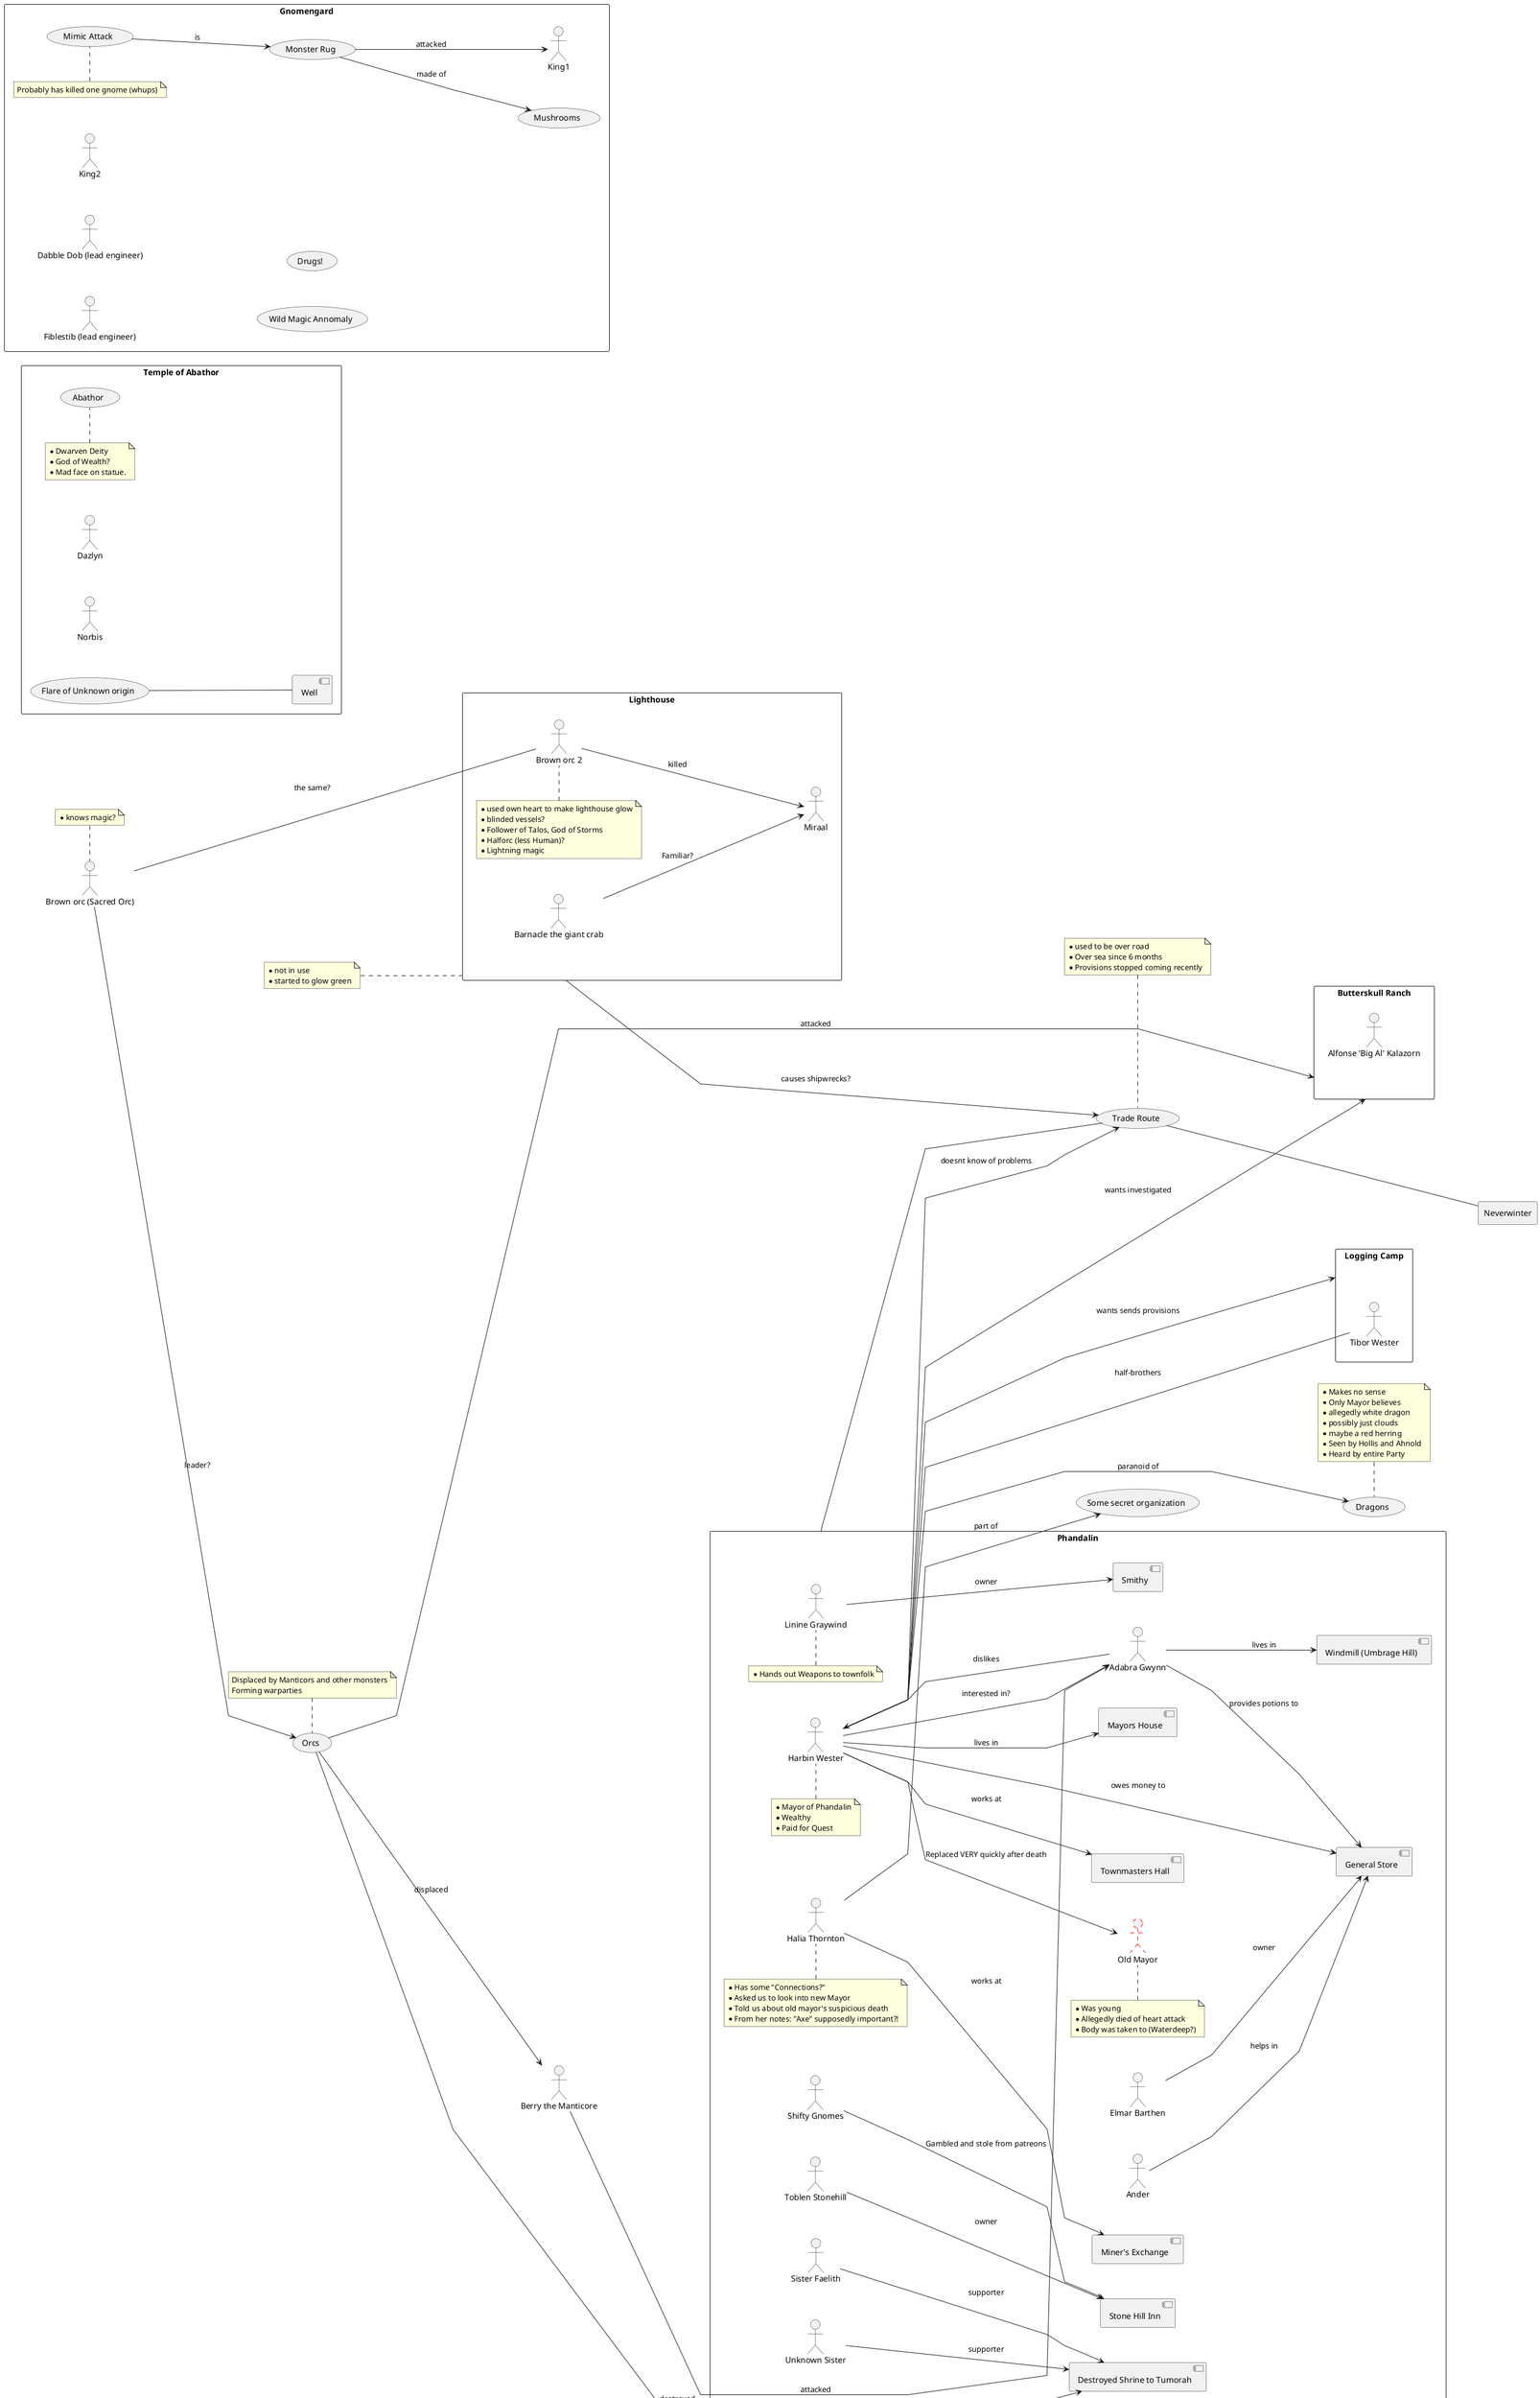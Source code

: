 @startuml Conspiracy Graph
left to right direction
skinparam linetype polyline
skinparam nodesep 60

'Global Actors here:
actor "Berry the Manticore" as manticorBerry
actor "Brown orc (Sacred Orc)" as brownOrc
note top of brownOrc
    * knows magic?
end note

(Orcs) as orcs
note top of orcs
    Displaced by Manticors and other monsters
    Forming warparties
end note

(Dragons) as dragons
note top of dragons
    * Makes no sense
    * Only Mayor believes
    * allegedly white dragon
    * possibly just clouds
    * maybe a red herring
    * Seen by Hollis and Ahnold
    * Heard by entire Party
end note

(Some secret organization) as secretOrg

' Global only relations
brownOrc --> orcs : leader?
orcs --> manticorBerry : displaced

'######### Location Phandalin #########
rectangle Phandalin {
    ' locations
    [Stone Hill Inn] as stoneHillInn
    [Townmasters Hall] as townHall
    [Smithy]
    [Destroyed Shrine to Tumorah] as shrine
    [General Store] as generalStore
    [Mayors House] as mayorsHouse
    [Miner's Exchange] as minerHall
    [Windmill (Umbrage Hill)] as Windmill

    'People / Actors with notes
    actor "Toblen Stonehill" as innkeep
    actor "Linine Graywind" as Smith
    note top of Smith
        * Hands out Weapons to townfolk
    end note
    actor "Sister Faelith" as Sister1
    actor "Unknown Sister" as Sister2
    actor "Elmar Barthen" as generalStoreGuy
    actor "Ander" as generalStoreHelper

    actor "Harbin Wester" as Mayor
    note top of Mayor
        * Mayor of Phandalin
        * Wealthy
        * Paid for Quest
    end note

    actor "Adabra Gwynn" as potionSeller
    actor "Halia Thornton" as prospectorReception
    note top of prospectorReception
        * Has some "Connections?"
        * Asked us to look into new Mayor
        * Told us about old mayor's suspicious death
        * From her notes: "Axe" supposedly important?!
    end note

    actor "Old Mayor" as oldMayor #line.dashed;line:red
    note top of oldMayor
        * Was young
        * Allegedly died of heart attack
        * Body was taken to (Waterdeep?)
    end note

    actor "Shifty Gnomes" as shiftyGnomes

    'local relations

    shiftyGnomes --> stoneHillInn : Gambled and stole from patreons
    prospectorReception --> secretOrg : part of

    innkeep --> stoneHillInn : owner
    Smith --> Smithy : owner
    Sister1 --> shrine : supporter
    Sister2 --> shrine : supporter
    generalStoreGuy --> generalStore: owner
    generalStoreHelper --> generalStore : helps in
    Mayor --> mayorsHouse : lives in
    prospectorReception --> minerHall : works at
    potionSeller --> Windmill : lives in
    Mayor --> townHall : works at

    Mayor --> generalStore : owes money to
    Mayor --> potionSeller : interested in?
    potionSeller --> Mayor : dislikes

    Mayor --> oldMayor : Replaced VERY quickly after death

    potionSeller --> generalStore : provides potions to
}

manticorBerry ---> potionSeller : attacked
orcs ---> shrine : destroyed
Mayor  --->  dragons: paranoid of

'######### Temple of Abathor #########
rectangle "Temple of Abathor"{
    (Abathor)
    note top of Abathor
        * Dwarven Deity
        * God of Wealth?
        * Mad face on statue.
    end note
    actor Dazlyn
    actor Norbis

    [Well]
    (Flare of Unknown origin) as flare

    flare -- Well
}

'######### Gnomengard #########
rectangle "Gnomengard" {
    actor "Fiblestib (lead engineer)"
    actor "Dabble Dob (lead engineer)"
    actor King1 as king1
    actor King2 as king2

    (Monster Rug) as rugMonster
    (Mushrooms)
    (Wild Magic Annomaly)
    (Mimic Attack) as mimicattack
    (Drugs!)

    note top of mimicattack
        Probably has killed one gnome (whups)
    end note

    rugMonster --> Mushrooms : made of
    rugMonster --> king1 : attacked
    mimicattack --> rugMonster : is
}

'######### Woodcutter Camp #########
rectangle "Logging Camp" as woodcutterCamp {
    actor "Tibor Wester" as woodcutterLeader
}

woodcutterLeader --- Mayor : half-brothers
Mayor ---> woodcutterCamp : wants sends provisions


'######### ??? Ranch #########
rectangle "Butterskull Ranch" as ranch {
    actor "Alfonse 'Big Al' Kalazorn" as sheriff
}

orcs ---> ranch : attacked
Mayor ---> ranch : wants investigated
'Mayor ---> sheriff : wants proof of demise?

'######### Lighthouse #########
rectangle "Lighthouse" as lighthouse {
    actor "Barnacle the giant crab" as barnacle
    actor "Miraal" as miraal
    actor "Brown orc 2" as brownOrcLighthouse
    note top of brownOrcLighthouse
        * used own heart to make lighthouse glow
        * blinded vessels?
        * Follower of Talos, God of Storms
        * Halforc (less Human)?
        * Lightning magic
    end note

    barnacle --> miraal : Familiar?
    brownOrcLighthouse --> miraal : killed
}

note left of lighthouse
    * not in use
    * started to glow green
end note

brownOrc --- brownOrcLighthouse : the same?

'######### Trade Route #########
(Trade Route) as tradeRoute

note top of tradeRoute
    * used to be over road
    * Over sea since 6 months
    * Provisions stopped coming recently
end note

tradeRoute --- Phandalin
Mayor ---> tradeRoute : doesnt know of problems
lighthouse ---> tradeRoute : causes shipwrecks?

'######### TNeverwinter #########
rectangle Neverwinter {
}

tradeRoute --- Neverwinter




@enduml
